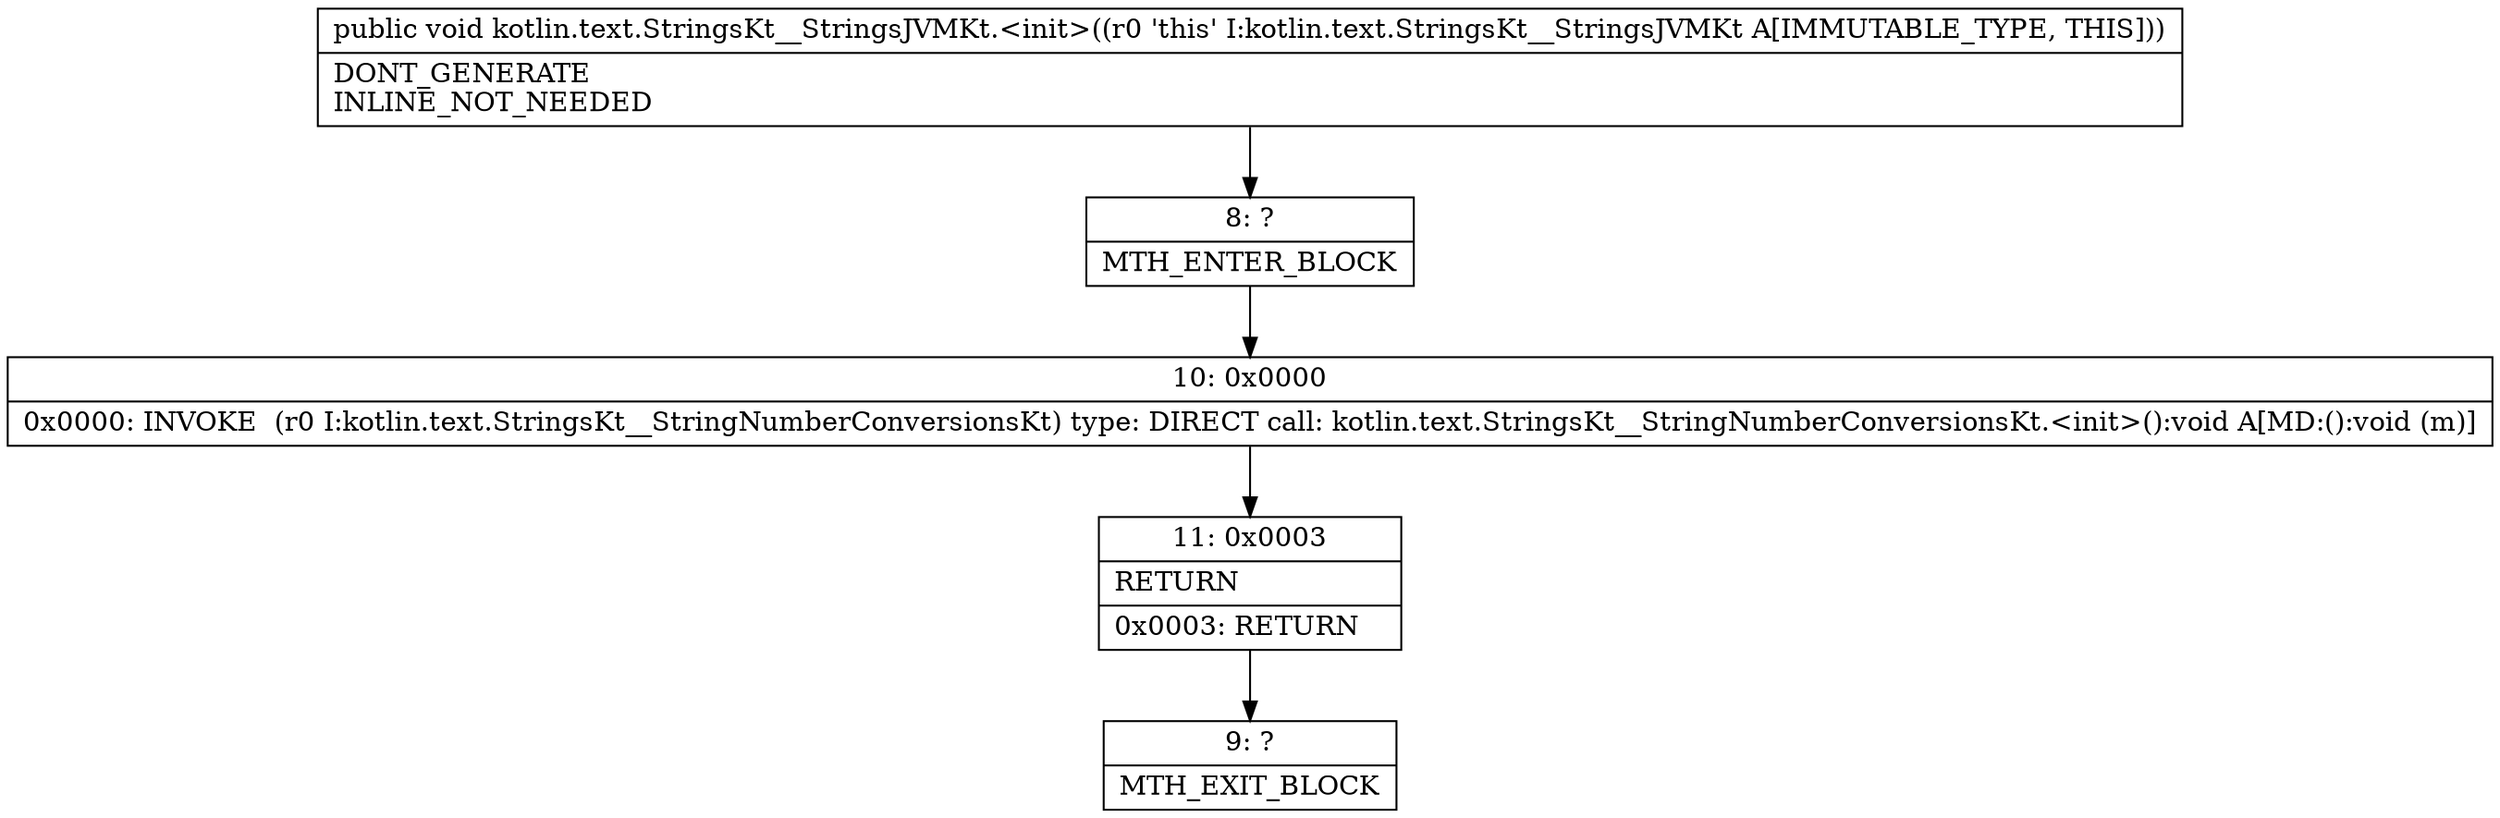 digraph "CFG forkotlin.text.StringsKt__StringsJVMKt.\<init\>()V" {
Node_8 [shape=record,label="{8\:\ ?|MTH_ENTER_BLOCK\l}"];
Node_10 [shape=record,label="{10\:\ 0x0000|0x0000: INVOKE  (r0 I:kotlin.text.StringsKt__StringNumberConversionsKt) type: DIRECT call: kotlin.text.StringsKt__StringNumberConversionsKt.\<init\>():void A[MD:():void (m)]\l}"];
Node_11 [shape=record,label="{11\:\ 0x0003|RETURN\l|0x0003: RETURN   \l}"];
Node_9 [shape=record,label="{9\:\ ?|MTH_EXIT_BLOCK\l}"];
MethodNode[shape=record,label="{public void kotlin.text.StringsKt__StringsJVMKt.\<init\>((r0 'this' I:kotlin.text.StringsKt__StringsJVMKt A[IMMUTABLE_TYPE, THIS]))  | DONT_GENERATE\lINLINE_NOT_NEEDED\l}"];
MethodNode -> Node_8;Node_8 -> Node_10;
Node_10 -> Node_11;
Node_11 -> Node_9;
}

